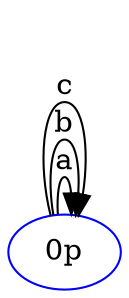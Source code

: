 digraph {
	rankdir=LR
	"0p" [color=blue]
	"0p" -> "0p" [label=a]
	"0p" -> "0p" [label=b]
	"0p" -> "0p" [label=c]
}

